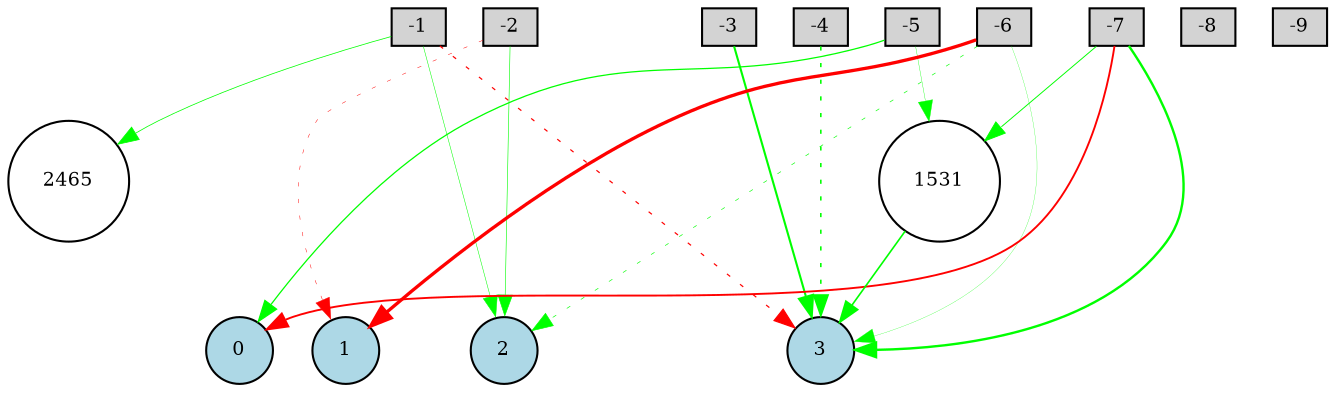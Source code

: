 digraph {
	node [fontsize=9 height=0.2 shape=circle width=0.2]
	subgraph inputs {
		node [shape=box style=filled]
		rank=source
		-1 [fillcolor=lightgray]
		-2 [fillcolor=lightgray]
		-1 -> -2 [style=invis]
		-3 [fillcolor=lightgray]
		-2 -> -3 [style=invis]
		-4 [fillcolor=lightgray]
		-3 -> -4 [style=invis]
		-5 [fillcolor=lightgray]
		-4 -> -5 [style=invis]
		-6 [fillcolor=lightgray]
		-5 -> -6 [style=invis]
		-7 [fillcolor=lightgray]
		-6 -> -7 [style=invis]
		-8 [fillcolor=lightgray]
		-7 -> -8 [style=invis]
		-9 [fillcolor=lightgray]
		-8 -> -9 [style=invis]
	}
	subgraph outputs {
		node [style=filled]
		rank=sink
		0 [fillcolor=lightblue fontsize=9 height=0.2 shape=circle width=0.2]
		1 [fillcolor=lightblue fontsize=9 height=0.2 shape=circle width=0.2]
		0 -> 1 [style=invis]
		2 [fillcolor=lightblue fontsize=9 height=0.2 shape=circle width=0.2]
		1 -> 2 [style=invis]
		3 [fillcolor=lightblue fontsize=9 height=0.2 shape=circle width=0.2]
		2 -> 3 [style=invis]
	}
	2465 [fillcolor=white style=filled]
	1531 [fillcolor=white style=filled]
	-5 -> 0 [color=green penwidth=0.6057587545463873 style=solid]
	-7 -> 3 [color=green penwidth=1.1523005181900512 style=solid]
	-4 -> 3 [color=green penwidth=0.7641697442985688 style=dotted]
	-1 -> 3 [color=red penwidth=0.578743601552723 style=dotted]
	-6 -> 1 [color=red penwidth=1.5993328173591363 style=solid]
	-2 -> 2 [color=green penwidth=0.28949040827457706 style=solid]
	-3 -> 3 [color=green penwidth=1.0073194928850164 style=solid]
	-6 -> 2 [color=green penwidth=0.3035280241602296 style=dotted]
	1531 -> 3 [color=green penwidth=0.7871818596582475 style=solid]
	-5 -> 1531 [color=green penwidth=0.16772475572356105 style=solid]
	-6 -> 3 [color=green penwidth=0.12220893220134417 style=solid]
	-1 -> 2 [color=green penwidth=0.24369691508456462 style=solid]
	-7 -> 0 [color=red penwidth=0.9136191601977041 style=solid]
	-1 -> 2465 [color=green penwidth=0.3614608297648302 style=solid]
	-2 -> 1 [color=red penwidth=0.2277072026475578 style=dotted]
	-7 -> 1531 [color=green penwidth=0.45826288823633554 style=solid]
}
